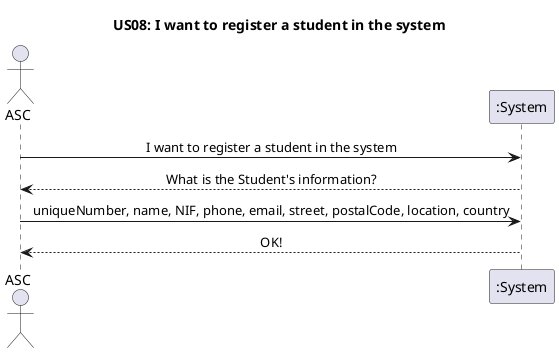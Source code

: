 @startuml
'https://plantuml.com/sequence-diagram

skinparam sequenceMessageAlign center

title US08: I want to register a student in the system
actor ASC
participant ":System" as System

ASC -> System: I want to register a student in the system
System --> ASC: What is the Student's information?
ASC -> System: uniqueNumber, name, NIF, phone, email, street, postalCode, location, country
System --> ASC: OK!

@enduml